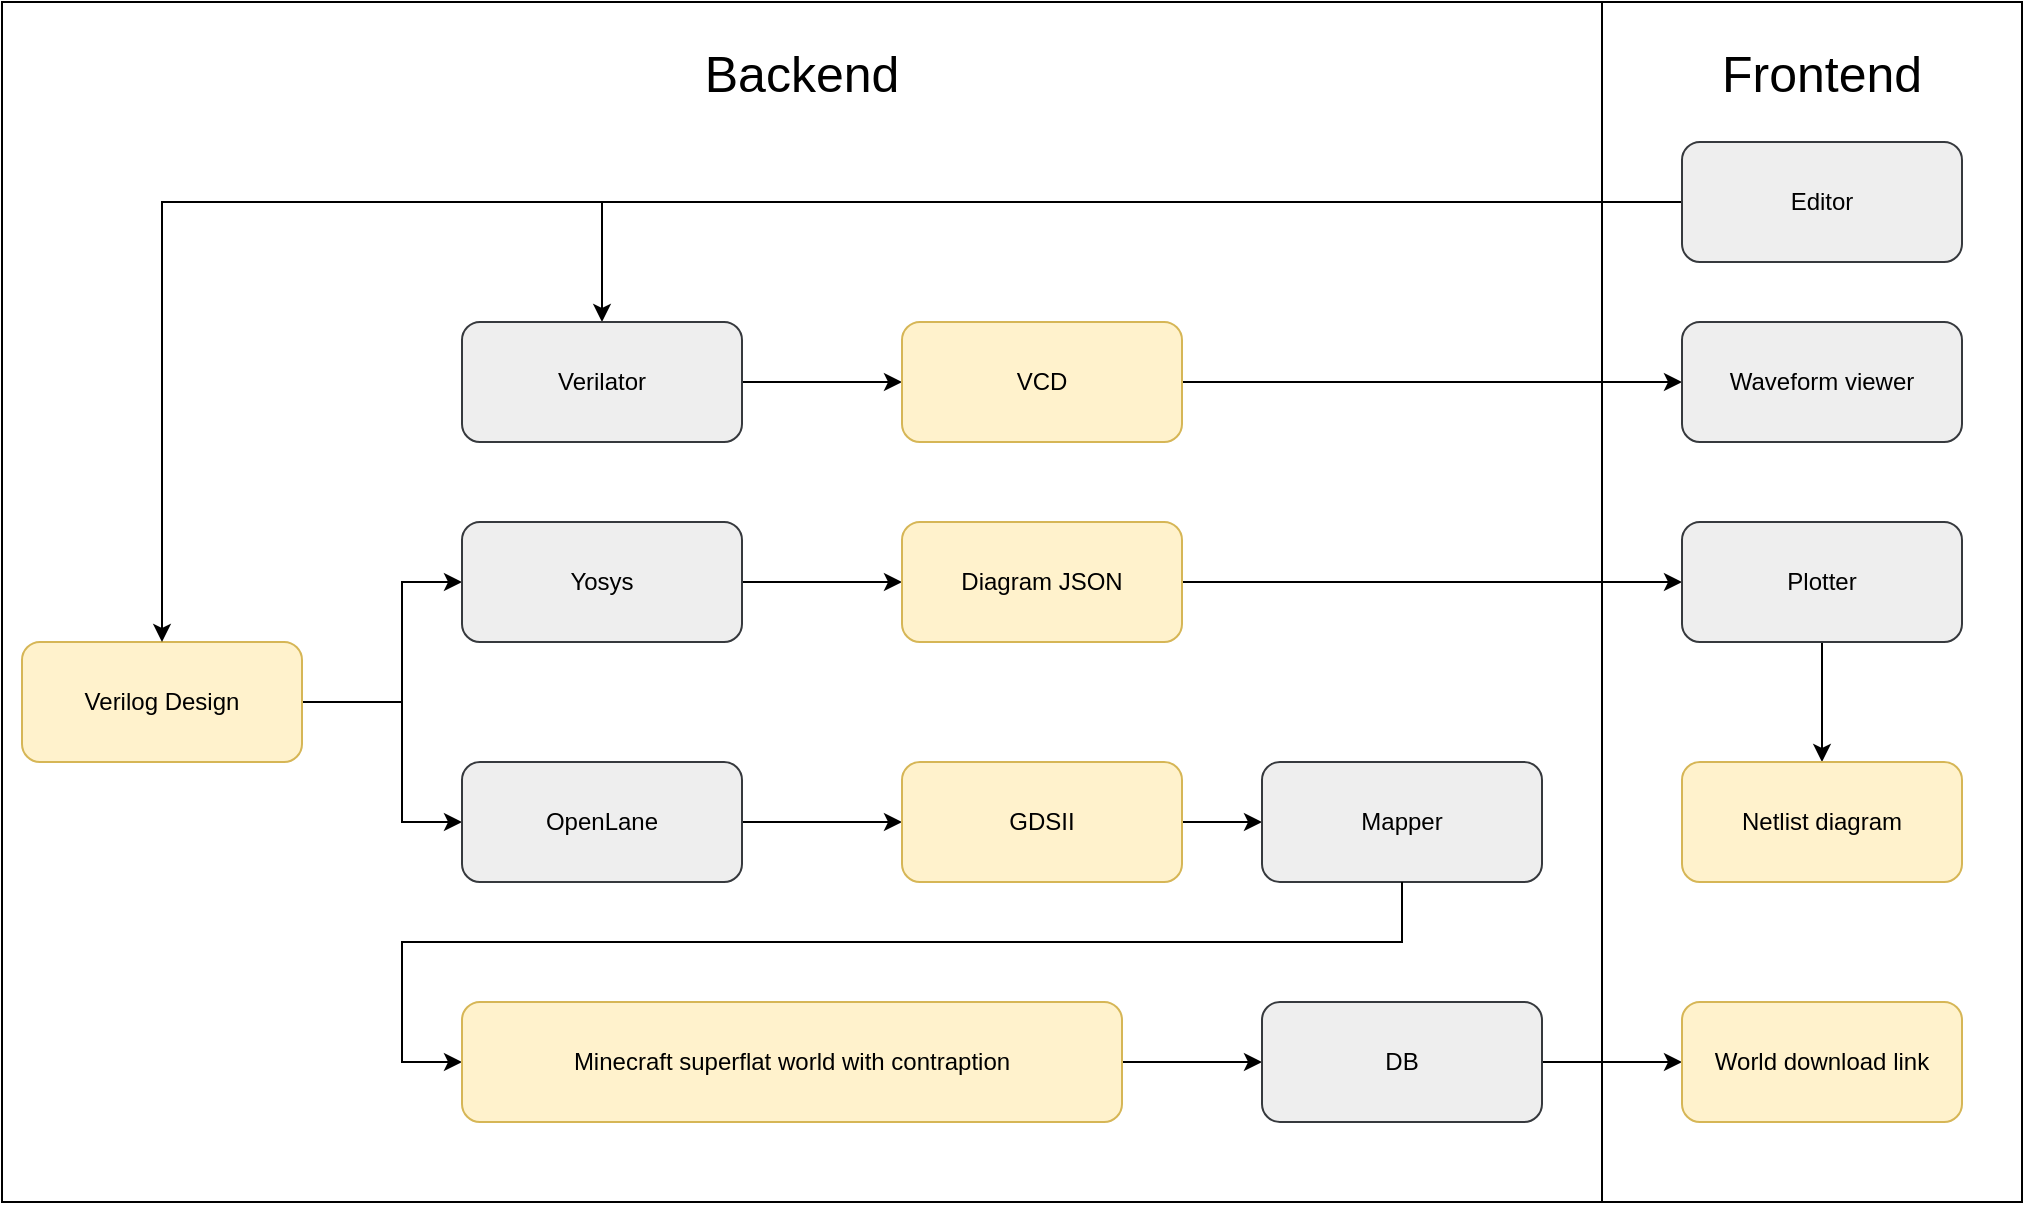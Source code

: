 <mxfile version="23.1.0" type="device">
  <diagram name="Page-1" id="si-V_WzVCjT8rzgtdymu">
    <mxGraphModel dx="1417" dy="1876" grid="1" gridSize="10" guides="1" tooltips="1" connect="1" arrows="1" fold="1" page="1" pageScale="1" pageWidth="850" pageHeight="1100" math="0" shadow="0">
      <root>
        <mxCell id="0" />
        <mxCell id="1" parent="0" />
        <mxCell id="9af-gAdiwCCY_YlJOW5X-33" value="" style="rounded=0;whiteSpace=wrap;html=1;" parent="1" vertex="1">
          <mxGeometry x="300" y="-30" width="800" height="600" as="geometry" />
        </mxCell>
        <mxCell id="9af-gAdiwCCY_YlJOW5X-32" value="" style="rounded=0;whiteSpace=wrap;html=1;" parent="1" vertex="1">
          <mxGeometry x="1100" y="-30" width="210" height="600" as="geometry" />
        </mxCell>
        <mxCell id="9af-gAdiwCCY_YlJOW5X-6" style="edgeStyle=orthogonalEdgeStyle;rounded=0;orthogonalLoop=1;jettySize=auto;html=1;entryX=0;entryY=0.5;entryDx=0;entryDy=0;" parent="1" source="9af-gAdiwCCY_YlJOW5X-1" target="9af-gAdiwCCY_YlJOW5X-3" edge="1">
          <mxGeometry relative="1" as="geometry">
            <Array as="points">
              <mxPoint x="500" y="320" />
              <mxPoint x="500" y="260" />
            </Array>
          </mxGeometry>
        </mxCell>
        <mxCell id="9af-gAdiwCCY_YlJOW5X-7" style="edgeStyle=orthogonalEdgeStyle;rounded=0;orthogonalLoop=1;jettySize=auto;html=1;entryX=0;entryY=0.5;entryDx=0;entryDy=0;" parent="1" source="9af-gAdiwCCY_YlJOW5X-1" target="9af-gAdiwCCY_YlJOW5X-5" edge="1">
          <mxGeometry relative="1" as="geometry">
            <Array as="points">
              <mxPoint x="500" y="320" />
              <mxPoint x="500" y="380" />
            </Array>
          </mxGeometry>
        </mxCell>
        <mxCell id="9af-gAdiwCCY_YlJOW5X-1" value="Verilog Design" style="rounded=1;whiteSpace=wrap;html=1;fillColor=#fff2cc;strokeColor=#d6b656;" parent="1" vertex="1">
          <mxGeometry x="310" y="290" width="140" height="60" as="geometry" />
        </mxCell>
        <mxCell id="9af-gAdiwCCY_YlJOW5X-9" style="edgeStyle=orthogonalEdgeStyle;rounded=0;orthogonalLoop=1;jettySize=auto;html=1;entryX=0;entryY=0.5;entryDx=0;entryDy=0;" parent="1" source="9af-gAdiwCCY_YlJOW5X-3" target="9af-gAdiwCCY_YlJOW5X-8" edge="1">
          <mxGeometry relative="1" as="geometry" />
        </mxCell>
        <mxCell id="9af-gAdiwCCY_YlJOW5X-3" value="Yosys" style="rounded=1;whiteSpace=wrap;html=1;fillColor=#eeeeee;strokeColor=#36393d;" parent="1" vertex="1">
          <mxGeometry x="530" y="230" width="140" height="60" as="geometry" />
        </mxCell>
        <mxCell id="9af-gAdiwCCY_YlJOW5X-15" style="edgeStyle=orthogonalEdgeStyle;rounded=0;orthogonalLoop=1;jettySize=auto;html=1;entryX=0;entryY=0.5;entryDx=0;entryDy=0;" parent="1" source="9af-gAdiwCCY_YlJOW5X-5" target="9af-gAdiwCCY_YlJOW5X-14" edge="1">
          <mxGeometry relative="1" as="geometry" />
        </mxCell>
        <mxCell id="9af-gAdiwCCY_YlJOW5X-5" value="OpenLane" style="rounded=1;whiteSpace=wrap;html=1;fillColor=#eeeeee;strokeColor=#36393d;" parent="1" vertex="1">
          <mxGeometry x="530" y="350" width="140" height="60" as="geometry" />
        </mxCell>
        <mxCell id="9af-gAdiwCCY_YlJOW5X-11" style="edgeStyle=orthogonalEdgeStyle;rounded=0;orthogonalLoop=1;jettySize=auto;html=1;entryX=0;entryY=0.5;entryDx=0;entryDy=0;" parent="1" source="9af-gAdiwCCY_YlJOW5X-8" target="9af-gAdiwCCY_YlJOW5X-10" edge="1">
          <mxGeometry relative="1" as="geometry" />
        </mxCell>
        <mxCell id="9af-gAdiwCCY_YlJOW5X-8" value="Diagram JSON" style="rounded=1;whiteSpace=wrap;html=1;fillColor=#fff2cc;strokeColor=#d6b656;" parent="1" vertex="1">
          <mxGeometry x="750" y="230" width="140" height="60" as="geometry" />
        </mxCell>
        <mxCell id="9af-gAdiwCCY_YlJOW5X-30" style="edgeStyle=orthogonalEdgeStyle;rounded=0;orthogonalLoop=1;jettySize=auto;html=1;entryX=0.5;entryY=0;entryDx=0;entryDy=0;" parent="1" source="9af-gAdiwCCY_YlJOW5X-10" target="9af-gAdiwCCY_YlJOW5X-13" edge="1">
          <mxGeometry relative="1" as="geometry" />
        </mxCell>
        <mxCell id="9af-gAdiwCCY_YlJOW5X-38" value="" style="edgeStyle=orthogonalEdgeStyle;rounded=0;orthogonalLoop=1;jettySize=auto;html=1;" parent="1" source="9af-gAdiwCCY_YlJOW5X-14" target="9af-gAdiwCCY_YlJOW5X-16" edge="1">
          <mxGeometry relative="1" as="geometry" />
        </mxCell>
        <mxCell id="9af-gAdiwCCY_YlJOW5X-14" value="GDSII" style="rounded=1;whiteSpace=wrap;html=1;fillColor=#fff2cc;strokeColor=#d6b656;" parent="1" vertex="1">
          <mxGeometry x="750" y="350" width="140" height="60" as="geometry" />
        </mxCell>
        <mxCell id="9af-gAdiwCCY_YlJOW5X-16" value="Mapper" style="rounded=1;whiteSpace=wrap;html=1;fillColor=#eeeeee;strokeColor=#36393d;" parent="1" vertex="1">
          <mxGeometry x="930" y="350" width="140" height="60" as="geometry" />
        </mxCell>
        <mxCell id="9af-gAdiwCCY_YlJOW5X-22" value="" style="edgeStyle=orthogonalEdgeStyle;rounded=0;orthogonalLoop=1;jettySize=auto;html=1;" parent="1" source="9af-gAdiwCCY_YlJOW5X-16" target="9af-gAdiwCCY_YlJOW5X-19" edge="1">
          <mxGeometry relative="1" as="geometry">
            <mxPoint x="1110" y="380" as="targetPoint" />
            <mxPoint x="670" y="500" as="sourcePoint" />
            <Array as="points">
              <mxPoint x="1000" y="440" />
              <mxPoint x="500" y="440" />
              <mxPoint x="500" y="500" />
            </Array>
          </mxGeometry>
        </mxCell>
        <mxCell id="9af-gAdiwCCY_YlJOW5X-39" value="" style="edgeStyle=orthogonalEdgeStyle;rounded=0;orthogonalLoop=1;jettySize=auto;html=1;" parent="1" source="9af-gAdiwCCY_YlJOW5X-19" target="9af-gAdiwCCY_YlJOW5X-24" edge="1">
          <mxGeometry relative="1" as="geometry" />
        </mxCell>
        <mxCell id="9af-gAdiwCCY_YlJOW5X-19" value="Minecraft superflat world with contraption" style="rounded=1;whiteSpace=wrap;html=1;fillColor=#fff2cc;strokeColor=#d6b656;" parent="1" vertex="1">
          <mxGeometry x="530" y="470" width="330" height="60" as="geometry" />
        </mxCell>
        <mxCell id="9af-gAdiwCCY_YlJOW5X-27" style="edgeStyle=orthogonalEdgeStyle;rounded=0;orthogonalLoop=1;jettySize=auto;html=1;entryX=0;entryY=0.5;entryDx=0;entryDy=0;" parent="1" source="9af-gAdiwCCY_YlJOW5X-24" target="9af-gAdiwCCY_YlJOW5X-26" edge="1">
          <mxGeometry relative="1" as="geometry" />
        </mxCell>
        <mxCell id="9af-gAdiwCCY_YlJOW5X-24" value="DB" style="rounded=1;whiteSpace=wrap;html=1;fillColor=#eeeeee;strokeColor=#36393d;" parent="1" vertex="1">
          <mxGeometry x="930" y="470" width="140" height="60" as="geometry" />
        </mxCell>
        <mxCell id="9af-gAdiwCCY_YlJOW5X-26" value="World download link" style="rounded=1;whiteSpace=wrap;html=1;fillColor=#fff2cc;strokeColor=#d6b656;" parent="1" vertex="1">
          <mxGeometry x="1140" y="470" width="140" height="60" as="geometry" />
        </mxCell>
        <mxCell id="9af-gAdiwCCY_YlJOW5X-10" value="Plotter" style="rounded=1;whiteSpace=wrap;html=1;fillColor=#eeeeee;strokeColor=#36393d;" parent="1" vertex="1">
          <mxGeometry x="1140" y="230" width="140" height="60" as="geometry" />
        </mxCell>
        <mxCell id="9af-gAdiwCCY_YlJOW5X-13" value="Netlist diagram" style="rounded=1;whiteSpace=wrap;html=1;fillColor=#fff2cc;strokeColor=#d6b656;" parent="1" vertex="1">
          <mxGeometry x="1140" y="350" width="140" height="60" as="geometry" />
        </mxCell>
        <mxCell id="NdKMgBs81-ojnMtaJC8u-2" style="edgeStyle=orthogonalEdgeStyle;rounded=0;orthogonalLoop=1;jettySize=auto;html=1;" edge="1" parent="1" source="9af-gAdiwCCY_YlJOW5X-20" target="9af-gAdiwCCY_YlJOW5X-1">
          <mxGeometry relative="1" as="geometry">
            <Array as="points">
              <mxPoint x="380" y="70" />
            </Array>
          </mxGeometry>
        </mxCell>
        <mxCell id="NdKMgBs81-ojnMtaJC8u-6" style="edgeStyle=orthogonalEdgeStyle;rounded=0;orthogonalLoop=1;jettySize=auto;html=1;entryX=0.5;entryY=0;entryDx=0;entryDy=0;" edge="1" parent="1" source="9af-gAdiwCCY_YlJOW5X-20" target="NdKMgBs81-ojnMtaJC8u-3">
          <mxGeometry relative="1" as="geometry" />
        </mxCell>
        <mxCell id="9af-gAdiwCCY_YlJOW5X-20" value="Editor" style="rounded=1;whiteSpace=wrap;html=1;fillColor=#eeeeee;strokeColor=#36393d;" parent="1" vertex="1">
          <mxGeometry x="1140" y="40" width="140" height="60" as="geometry" />
        </mxCell>
        <mxCell id="9af-gAdiwCCY_YlJOW5X-34" value="Backend" style="text;html=1;strokeColor=none;fillColor=none;align=center;verticalAlign=middle;whiteSpace=wrap;rounded=0;fontSize=25;" parent="1" vertex="1">
          <mxGeometry x="670" y="-10" width="60" height="30" as="geometry" />
        </mxCell>
        <mxCell id="9af-gAdiwCCY_YlJOW5X-35" value="Frontend" style="text;html=1;strokeColor=none;fillColor=none;align=center;verticalAlign=middle;whiteSpace=wrap;rounded=0;fontSize=25;" parent="1" vertex="1">
          <mxGeometry x="1180" y="-10" width="60" height="30" as="geometry" />
        </mxCell>
        <mxCell id="NdKMgBs81-ojnMtaJC8u-7" style="edgeStyle=orthogonalEdgeStyle;rounded=0;orthogonalLoop=1;jettySize=auto;html=1;entryX=0;entryY=0.5;entryDx=0;entryDy=0;" edge="1" parent="1" source="NdKMgBs81-ojnMtaJC8u-3" target="NdKMgBs81-ojnMtaJC8u-5">
          <mxGeometry relative="1" as="geometry" />
        </mxCell>
        <mxCell id="NdKMgBs81-ojnMtaJC8u-3" value="Verilator" style="rounded=1;whiteSpace=wrap;html=1;fillColor=#eeeeee;strokeColor=#36393d;" vertex="1" parent="1">
          <mxGeometry x="530" y="130" width="140" height="60" as="geometry" />
        </mxCell>
        <mxCell id="NdKMgBs81-ojnMtaJC8u-9" style="edgeStyle=orthogonalEdgeStyle;rounded=0;orthogonalLoop=1;jettySize=auto;html=1;entryX=0;entryY=0.5;entryDx=0;entryDy=0;" edge="1" parent="1" source="NdKMgBs81-ojnMtaJC8u-5" target="NdKMgBs81-ojnMtaJC8u-8">
          <mxGeometry relative="1" as="geometry" />
        </mxCell>
        <mxCell id="NdKMgBs81-ojnMtaJC8u-5" value="VCD" style="rounded=1;whiteSpace=wrap;html=1;fillColor=#fff2cc;strokeColor=#d6b656;" vertex="1" parent="1">
          <mxGeometry x="750" y="130" width="140" height="60" as="geometry" />
        </mxCell>
        <mxCell id="NdKMgBs81-ojnMtaJC8u-8" value="Waveform viewer" style="rounded=1;whiteSpace=wrap;html=1;fillColor=#eeeeee;strokeColor=#36393d;" vertex="1" parent="1">
          <mxGeometry x="1140" y="130" width="140" height="60" as="geometry" />
        </mxCell>
      </root>
    </mxGraphModel>
  </diagram>
</mxfile>

